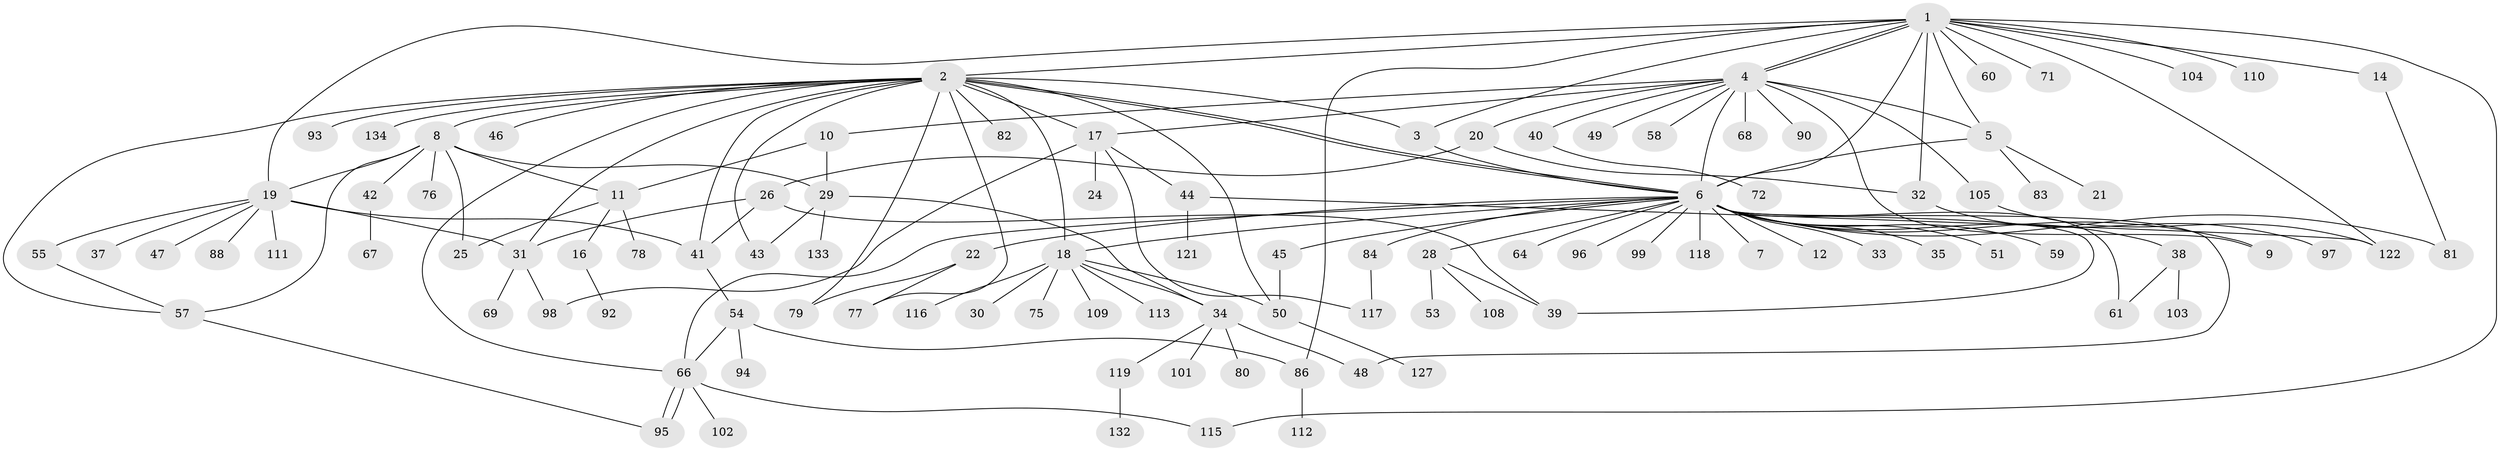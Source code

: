 // original degree distribution, {17: 0.014925373134328358, 3: 0.13432835820895522, 12: 0.007462686567164179, 7: 0.022388059701492536, 29: 0.007462686567164179, 1: 0.4925373134328358, 9: 0.014925373134328358, 2: 0.1865671641791045, 4: 0.06716417910447761, 5: 0.04477611940298507, 10: 0.007462686567164179}
// Generated by graph-tools (version 1.1) at 2025/11/02/27/25 16:11:09]
// undirected, 104 vertices, 146 edges
graph export_dot {
graph [start="1"]
  node [color=gray90,style=filled];
  1 [super="+114"];
  2 [super="+107"];
  3;
  4 [super="+13"];
  5 [super="+128"];
  6 [super="+15"];
  7;
  8 [super="+23"];
  9;
  10 [super="+62"];
  11;
  12;
  14 [super="+52"];
  16;
  17 [super="+91"];
  18 [super="+73"];
  19 [super="+63"];
  20 [super="+27"];
  21;
  22 [super="+74"];
  24;
  25 [super="+130"];
  26 [super="+36"];
  28 [super="+106"];
  29 [super="+87"];
  30;
  31 [super="+120"];
  32;
  33;
  34 [super="+56"];
  35;
  37;
  38;
  39 [super="+125"];
  40;
  41 [super="+89"];
  42;
  43;
  44;
  45;
  46;
  47;
  48;
  49;
  50 [super="+65"];
  51;
  53;
  54 [super="+70"];
  55;
  57 [super="+100"];
  58;
  59;
  60;
  61;
  64;
  66 [super="+124"];
  67;
  68;
  69;
  71;
  72;
  75;
  76;
  77;
  78;
  79;
  80;
  81;
  82;
  83 [super="+85"];
  84 [super="+126"];
  86 [super="+131"];
  88;
  90;
  92;
  93;
  94;
  95;
  96;
  97;
  98 [super="+129"];
  99;
  101;
  102;
  103;
  104;
  105;
  108;
  109;
  110;
  111;
  112;
  113;
  115;
  116;
  117;
  118;
  119;
  121;
  122 [super="+123"];
  127;
  132;
  133;
  134;
  1 -- 2;
  1 -- 3;
  1 -- 4;
  1 -- 4;
  1 -- 5;
  1 -- 6;
  1 -- 14;
  1 -- 19;
  1 -- 32;
  1 -- 60;
  1 -- 71;
  1 -- 104;
  1 -- 110;
  1 -- 115;
  1 -- 86;
  1 -- 122;
  2 -- 3;
  2 -- 6;
  2 -- 6;
  2 -- 8;
  2 -- 17 [weight=2];
  2 -- 18;
  2 -- 43;
  2 -- 46;
  2 -- 57;
  2 -- 82;
  2 -- 93;
  2 -- 134;
  2 -- 50;
  2 -- 66;
  2 -- 77;
  2 -- 79;
  2 -- 31;
  2 -- 41;
  3 -- 6;
  4 -- 5 [weight=2];
  4 -- 6;
  4 -- 9;
  4 -- 10;
  4 -- 17;
  4 -- 49;
  4 -- 58;
  4 -- 68;
  4 -- 105;
  4 -- 20;
  4 -- 40;
  4 -- 90;
  5 -- 6;
  5 -- 21;
  5 -- 83;
  6 -- 7;
  6 -- 9;
  6 -- 12;
  6 -- 18;
  6 -- 22;
  6 -- 28;
  6 -- 33;
  6 -- 35;
  6 -- 38;
  6 -- 39;
  6 -- 45;
  6 -- 48;
  6 -- 51;
  6 -- 59;
  6 -- 61;
  6 -- 64;
  6 -- 66;
  6 -- 81;
  6 -- 84;
  6 -- 96;
  6 -- 99;
  6 -- 118;
  8 -- 11;
  8 -- 19;
  8 -- 25;
  8 -- 42;
  8 -- 57;
  8 -- 29;
  8 -- 76;
  10 -- 11;
  10 -- 29;
  11 -- 16;
  11 -- 25;
  11 -- 78;
  14 -- 81;
  16 -- 92;
  17 -- 24;
  17 -- 44;
  17 -- 117;
  17 -- 98;
  18 -- 30;
  18 -- 50;
  18 -- 75;
  18 -- 109;
  18 -- 113;
  18 -- 116;
  18 -- 34;
  19 -- 31;
  19 -- 37;
  19 -- 47;
  19 -- 55;
  19 -- 88;
  19 -- 111;
  19 -- 41;
  20 -- 26;
  20 -- 32;
  22 -- 77;
  22 -- 79;
  26 -- 39;
  26 -- 41;
  26 -- 31;
  28 -- 53;
  28 -- 108;
  28 -- 39;
  29 -- 34 [weight=2];
  29 -- 133;
  29 -- 43;
  31 -- 69;
  31 -- 98;
  32 -- 97;
  34 -- 48;
  34 -- 101;
  34 -- 80;
  34 -- 119;
  38 -- 61;
  38 -- 103;
  40 -- 72;
  41 -- 54;
  42 -- 67;
  44 -- 121;
  44 -- 122;
  45 -- 50;
  50 -- 127;
  54 -- 66;
  54 -- 86;
  54 -- 94;
  55 -- 57;
  57 -- 95;
  66 -- 95;
  66 -- 95;
  66 -- 102;
  66 -- 115;
  84 -- 117;
  86 -- 112;
  105 -- 122;
  119 -- 132;
}
